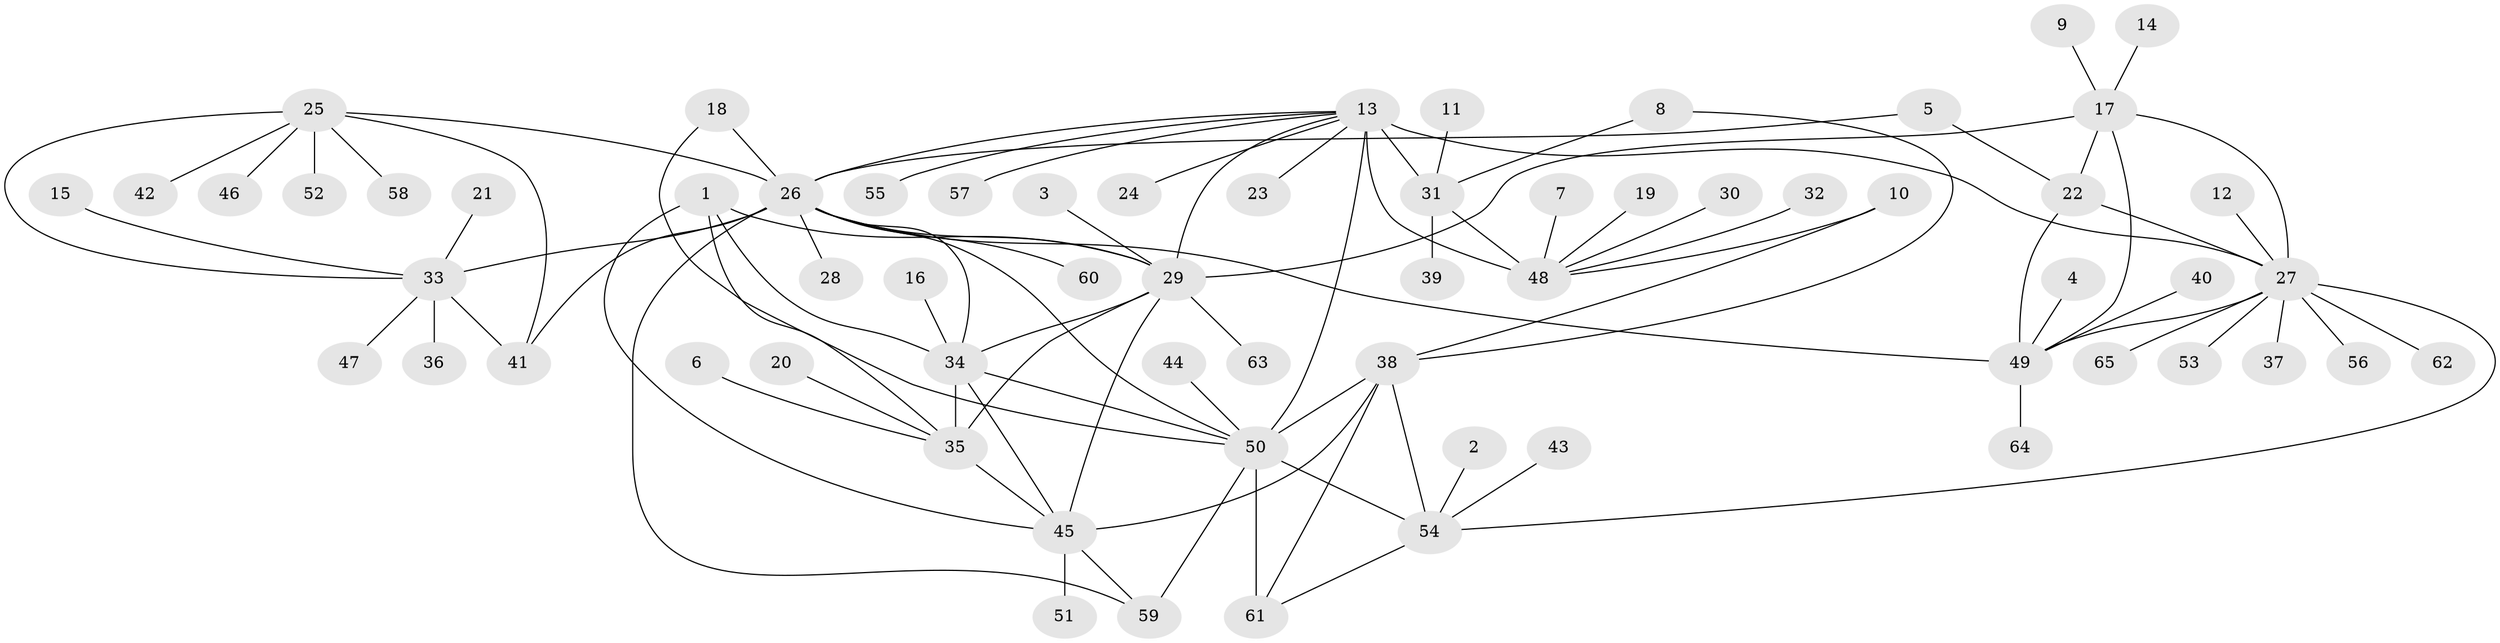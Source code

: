 // original degree distribution, {10: 0.046511627906976744, 9: 0.046511627906976744, 5: 0.03875968992248062, 13: 0.007751937984496124, 6: 0.015503875968992248, 8: 0.03875968992248062, 11: 0.015503875968992248, 7: 0.015503875968992248, 14: 0.007751937984496124, 2: 0.13953488372093023, 1: 0.5813953488372093, 3: 0.03875968992248062, 4: 0.007751937984496124}
// Generated by graph-tools (version 1.1) at 2025/26/03/09/25 03:26:43]
// undirected, 65 vertices, 94 edges
graph export_dot {
graph [start="1"]
  node [color=gray90,style=filled];
  1;
  2;
  3;
  4;
  5;
  6;
  7;
  8;
  9;
  10;
  11;
  12;
  13;
  14;
  15;
  16;
  17;
  18;
  19;
  20;
  21;
  22;
  23;
  24;
  25;
  26;
  27;
  28;
  29;
  30;
  31;
  32;
  33;
  34;
  35;
  36;
  37;
  38;
  39;
  40;
  41;
  42;
  43;
  44;
  45;
  46;
  47;
  48;
  49;
  50;
  51;
  52;
  53;
  54;
  55;
  56;
  57;
  58;
  59;
  60;
  61;
  62;
  63;
  64;
  65;
  1 -- 29 [weight=2.0];
  1 -- 34 [weight=1.0];
  1 -- 35 [weight=1.0];
  1 -- 45 [weight=1.0];
  2 -- 54 [weight=1.0];
  3 -- 29 [weight=1.0];
  4 -- 49 [weight=1.0];
  5 -- 22 [weight=1.0];
  5 -- 26 [weight=1.0];
  6 -- 35 [weight=1.0];
  7 -- 48 [weight=1.0];
  8 -- 31 [weight=1.0];
  8 -- 38 [weight=1.0];
  9 -- 17 [weight=1.0];
  10 -- 38 [weight=1.0];
  10 -- 48 [weight=1.0];
  11 -- 31 [weight=1.0];
  12 -- 27 [weight=1.0];
  13 -- 23 [weight=1.0];
  13 -- 24 [weight=1.0];
  13 -- 26 [weight=1.0];
  13 -- 27 [weight=1.0];
  13 -- 29 [weight=1.0];
  13 -- 31 [weight=4.0];
  13 -- 48 [weight=4.0];
  13 -- 50 [weight=1.0];
  13 -- 55 [weight=1.0];
  13 -- 57 [weight=1.0];
  14 -- 17 [weight=1.0];
  15 -- 33 [weight=1.0];
  16 -- 34 [weight=1.0];
  17 -- 22 [weight=2.0];
  17 -- 27 [weight=1.0];
  17 -- 29 [weight=1.0];
  17 -- 49 [weight=2.0];
  18 -- 26 [weight=1.0];
  18 -- 50 [weight=1.0];
  19 -- 48 [weight=1.0];
  20 -- 35 [weight=1.0];
  21 -- 33 [weight=1.0];
  22 -- 27 [weight=2.0];
  22 -- 49 [weight=4.0];
  25 -- 26 [weight=2.0];
  25 -- 33 [weight=2.0];
  25 -- 41 [weight=1.0];
  25 -- 42 [weight=1.0];
  25 -- 46 [weight=1.0];
  25 -- 52 [weight=1.0];
  25 -- 58 [weight=1.0];
  26 -- 28 [weight=1.0];
  26 -- 29 [weight=1.0];
  26 -- 33 [weight=4.0];
  26 -- 34 [weight=1.0];
  26 -- 41 [weight=2.0];
  26 -- 49 [weight=1.0];
  26 -- 50 [weight=1.0];
  26 -- 59 [weight=1.0];
  26 -- 60 [weight=1.0];
  27 -- 37 [weight=1.0];
  27 -- 49 [weight=2.0];
  27 -- 53 [weight=1.0];
  27 -- 54 [weight=1.0];
  27 -- 56 [weight=1.0];
  27 -- 62 [weight=1.0];
  27 -- 65 [weight=1.0];
  29 -- 34 [weight=2.0];
  29 -- 35 [weight=2.0];
  29 -- 45 [weight=2.0];
  29 -- 63 [weight=1.0];
  30 -- 48 [weight=1.0];
  31 -- 39 [weight=1.0];
  31 -- 48 [weight=1.0];
  32 -- 48 [weight=1.0];
  33 -- 36 [weight=1.0];
  33 -- 41 [weight=2.0];
  33 -- 47 [weight=1.0];
  34 -- 35 [weight=1.0];
  34 -- 45 [weight=1.0];
  34 -- 50 [weight=1.0];
  35 -- 45 [weight=1.0];
  38 -- 45 [weight=1.0];
  38 -- 50 [weight=2.0];
  38 -- 54 [weight=1.0];
  38 -- 61 [weight=2.0];
  40 -- 49 [weight=1.0];
  43 -- 54 [weight=1.0];
  44 -- 50 [weight=1.0];
  45 -- 51 [weight=1.0];
  45 -- 59 [weight=1.0];
  49 -- 64 [weight=1.0];
  50 -- 54 [weight=2.0];
  50 -- 59 [weight=1.0];
  50 -- 61 [weight=4.0];
  54 -- 61 [weight=2.0];
}

